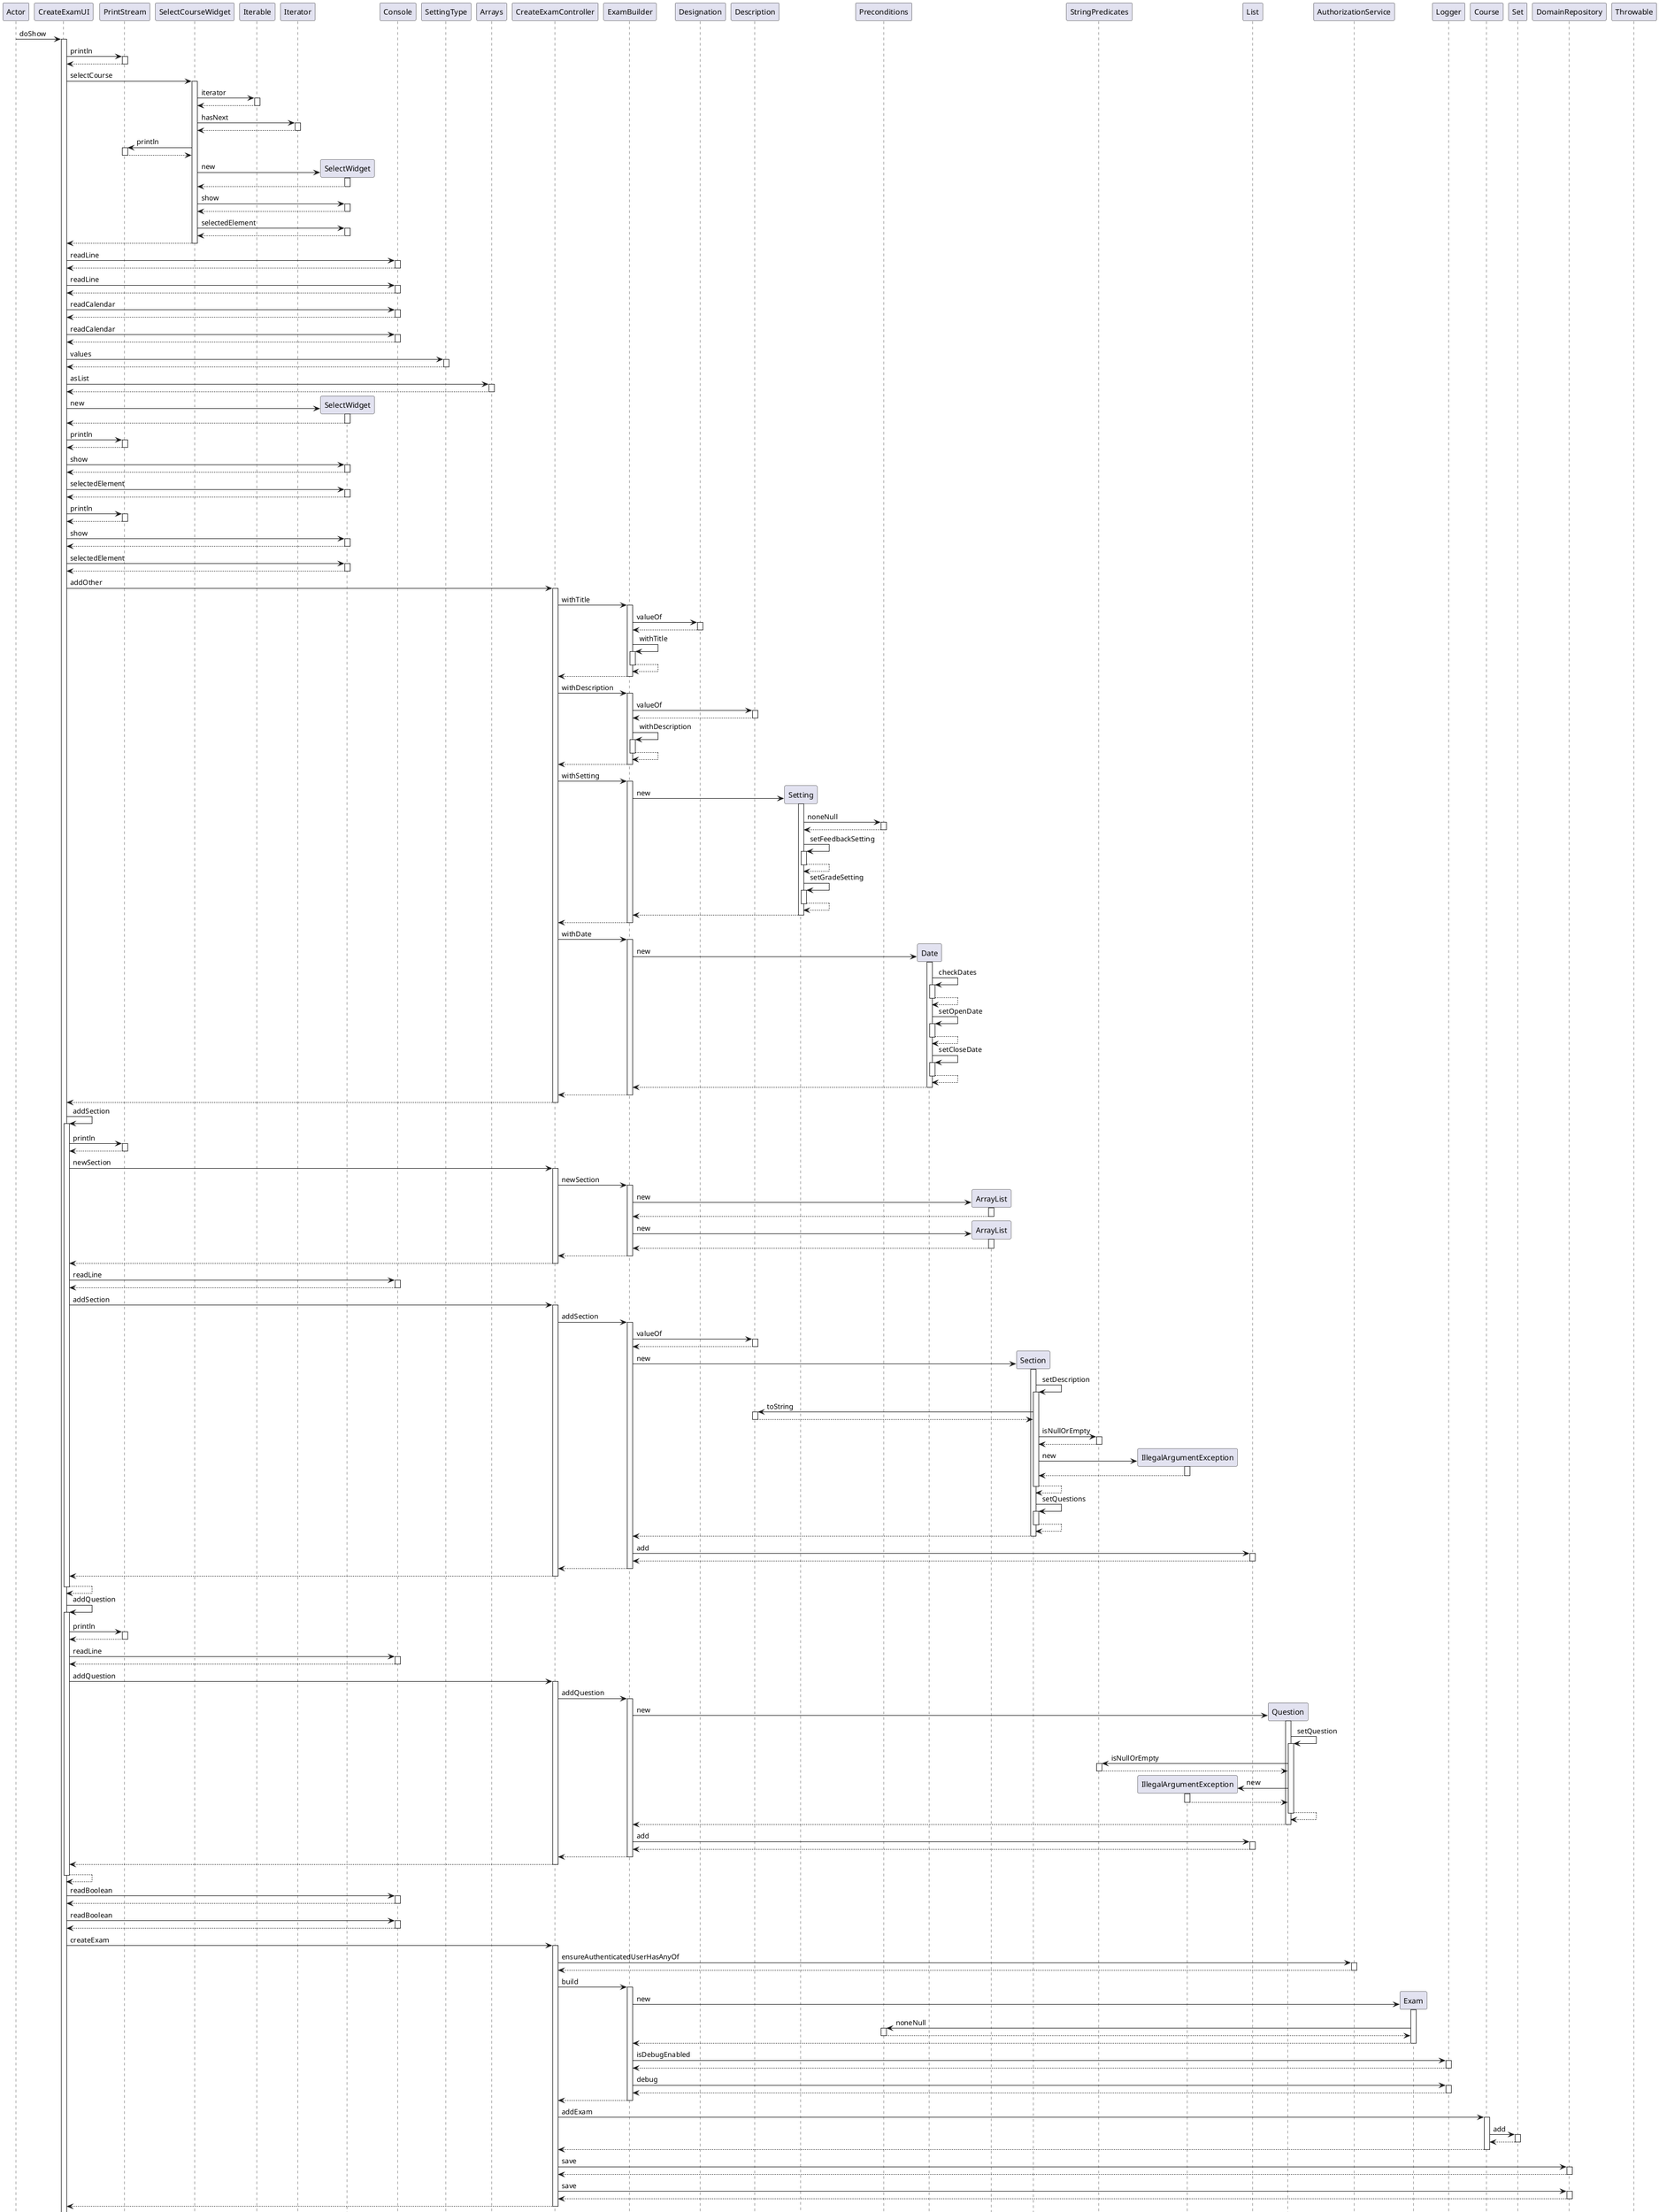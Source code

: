 @startuml
participant Actor
Actor -> CreateExamUI : doShow
activate CreateExamUI
CreateExamUI -> PrintStream : println
activate PrintStream
PrintStream --> CreateExamUI
deactivate PrintStream
CreateExamUI -> SelectCourseWidget : selectCourse
activate SelectCourseWidget
SelectCourseWidget -> Iterable : iterator
activate Iterable
Iterable --> SelectCourseWidget
deactivate Iterable
SelectCourseWidget -> Iterator : hasNext
activate Iterator
Iterator --> SelectCourseWidget
deactivate Iterator
SelectCourseWidget -> PrintStream : println
activate PrintStream
PrintStream --> SelectCourseWidget
deactivate PrintStream
create SelectWidget
SelectCourseWidget -> SelectWidget : new
activate SelectWidget
SelectWidget --> SelectCourseWidget
deactivate SelectWidget
SelectCourseWidget -> SelectWidget : show
activate SelectWidget
SelectWidget --> SelectCourseWidget
deactivate SelectWidget
SelectCourseWidget -> SelectWidget : selectedElement
activate SelectWidget
SelectWidget --> SelectCourseWidget
deactivate SelectWidget
SelectCourseWidget --> CreateExamUI
deactivate SelectCourseWidget
CreateExamUI -> Console : readLine
activate Console
Console --> CreateExamUI
deactivate Console
CreateExamUI -> Console : readLine
activate Console
Console --> CreateExamUI
deactivate Console
CreateExamUI -> Console : readCalendar
activate Console
Console --> CreateExamUI
deactivate Console
CreateExamUI -> Console : readCalendar
activate Console
Console --> CreateExamUI
deactivate Console
CreateExamUI -> SettingType : values
activate SettingType
SettingType --> CreateExamUI
deactivate SettingType
CreateExamUI -> Arrays : asList
activate Arrays
Arrays --> CreateExamUI
deactivate Arrays
create SelectWidget
CreateExamUI -> SelectWidget : new
activate SelectWidget
SelectWidget --> CreateExamUI
deactivate SelectWidget
CreateExamUI -> PrintStream : println
activate PrintStream
PrintStream --> CreateExamUI
deactivate PrintStream
CreateExamUI -> SelectWidget : show
activate SelectWidget
SelectWidget --> CreateExamUI
deactivate SelectWidget
CreateExamUI -> SelectWidget : selectedElement
activate SelectWidget
SelectWidget --> CreateExamUI
deactivate SelectWidget
CreateExamUI -> PrintStream : println
activate PrintStream
PrintStream --> CreateExamUI
deactivate PrintStream
CreateExamUI -> SelectWidget : show
activate SelectWidget
SelectWidget --> CreateExamUI
deactivate SelectWidget
CreateExamUI -> SelectWidget : selectedElement
activate SelectWidget
SelectWidget --> CreateExamUI
deactivate SelectWidget
CreateExamUI -> CreateExamController : addOther
activate CreateExamController
CreateExamController -> ExamBuilder : withTitle
activate ExamBuilder
ExamBuilder -> Designation : valueOf
activate Designation
Designation --> ExamBuilder
deactivate Designation
ExamBuilder -> ExamBuilder : withTitle
activate ExamBuilder
ExamBuilder --> ExamBuilder
deactivate ExamBuilder
ExamBuilder --> CreateExamController
deactivate ExamBuilder
CreateExamController -> ExamBuilder : withDescription
activate ExamBuilder
ExamBuilder -> Description : valueOf
activate Description
Description --> ExamBuilder
deactivate Description
ExamBuilder -> ExamBuilder : withDescription
activate ExamBuilder
ExamBuilder --> ExamBuilder
deactivate ExamBuilder
ExamBuilder --> CreateExamController
deactivate ExamBuilder
CreateExamController -> ExamBuilder : withSetting
activate ExamBuilder
create Setting
ExamBuilder -> Setting : new
activate Setting
Setting -> Preconditions : noneNull
activate Preconditions
Preconditions --> Setting
deactivate Preconditions
Setting -> Setting : setFeedbackSetting
activate Setting
Setting --> Setting
deactivate Setting
Setting -> Setting : setGradeSetting
activate Setting
Setting --> Setting
deactivate Setting
Setting --> ExamBuilder
deactivate Setting
ExamBuilder --> CreateExamController
deactivate ExamBuilder
CreateExamController -> ExamBuilder : withDate
activate ExamBuilder
create Date
ExamBuilder -> Date : new
activate Date
Date -> Date : checkDates
activate Date
Date --> Date
deactivate Date
Date -> Date : setOpenDate
activate Date
Date --> Date
deactivate Date
Date -> Date : setCloseDate
activate Date
Date --> Date
deactivate Date
Date --> ExamBuilder
deactivate Date
ExamBuilder --> CreateExamController
deactivate ExamBuilder
CreateExamController --> CreateExamUI
deactivate CreateExamController
CreateExamUI -> CreateExamUI : addSection
activate CreateExamUI
CreateExamUI -> PrintStream : println
activate PrintStream
PrintStream --> CreateExamUI
deactivate PrintStream
CreateExamUI -> CreateExamController : newSection
activate CreateExamController
CreateExamController -> ExamBuilder : newSection
activate ExamBuilder
create ArrayList
ExamBuilder -> ArrayList : new
activate ArrayList
ArrayList --> ExamBuilder
deactivate ArrayList
create ArrayList
ExamBuilder -> ArrayList : new
activate ArrayList
ArrayList --> ExamBuilder
deactivate ArrayList
ExamBuilder --> CreateExamController
deactivate ExamBuilder
CreateExamController --> CreateExamUI
deactivate CreateExamController
CreateExamUI -> Console : readLine
activate Console
Console --> CreateExamUI
deactivate Console
CreateExamUI -> CreateExamController : addSection
activate CreateExamController
CreateExamController -> ExamBuilder : addSection
activate ExamBuilder
ExamBuilder -> Description : valueOf
activate Description
Description --> ExamBuilder
deactivate Description
create Section
ExamBuilder -> Section : new
activate Section
Section -> Section : setDescription
activate Section
Section -> Description : toString
activate Description
Description --> Section
deactivate Description
Section -> StringPredicates : isNullOrEmpty
activate StringPredicates
StringPredicates --> Section
deactivate StringPredicates
create IllegalArgumentException
Section -> IllegalArgumentException : new
activate IllegalArgumentException
IllegalArgumentException --> Section
deactivate IllegalArgumentException
Section --> Section
deactivate Section
Section -> Section : setQuestions
activate Section
Section --> Section
deactivate Section
Section --> ExamBuilder
deactivate Section
ExamBuilder -> List : add
activate List
List --> ExamBuilder
deactivate List
ExamBuilder --> CreateExamController
deactivate ExamBuilder
CreateExamController --> CreateExamUI
deactivate CreateExamController
CreateExamUI --> CreateExamUI
deactivate CreateExamUI
CreateExamUI -> CreateExamUI : addQuestion
activate CreateExamUI
CreateExamUI -> PrintStream : println
activate PrintStream
PrintStream --> CreateExamUI
deactivate PrintStream
CreateExamUI -> Console : readLine
activate Console
Console --> CreateExamUI
deactivate Console
CreateExamUI -> CreateExamController : addQuestion
activate CreateExamController
CreateExamController -> ExamBuilder : addQuestion
activate ExamBuilder
create Question
ExamBuilder -> Question : new
activate Question
Question -> Question : setQuestion
activate Question
Question -> StringPredicates : isNullOrEmpty
activate StringPredicates
StringPredicates --> Question
deactivate StringPredicates
create IllegalArgumentException
Question -> IllegalArgumentException : new
activate IllegalArgumentException
IllegalArgumentException --> Question
deactivate IllegalArgumentException
Question --> Question
deactivate Question
Question --> ExamBuilder
deactivate Question
ExamBuilder -> List : add
activate List
List --> ExamBuilder
deactivate List
ExamBuilder --> CreateExamController
deactivate ExamBuilder
CreateExamController --> CreateExamUI
deactivate CreateExamController
CreateExamUI --> CreateExamUI
deactivate CreateExamUI
CreateExamUI -> Console : readBoolean
activate Console
Console --> CreateExamUI
deactivate Console
CreateExamUI -> Console : readBoolean
activate Console
Console --> CreateExamUI
deactivate Console
CreateExamUI -> CreateExamController : createExam
activate CreateExamController
CreateExamController -> AuthorizationService : ensureAuthenticatedUserHasAnyOf
activate AuthorizationService
AuthorizationService --> CreateExamController
deactivate AuthorizationService
CreateExamController -> ExamBuilder : build
activate ExamBuilder
create Exam
ExamBuilder -> Exam : new
activate Exam
Exam -> Preconditions : noneNull
activate Preconditions
Preconditions --> Exam
deactivate Preconditions
Exam --> ExamBuilder
deactivate Exam
ExamBuilder -> Logger : isDebugEnabled
activate Logger
Logger --> ExamBuilder
deactivate Logger
ExamBuilder -> Logger : debug
activate Logger
Logger --> ExamBuilder
deactivate Logger
ExamBuilder --> CreateExamController
deactivate ExamBuilder
CreateExamController -> Course : addExam
activate Course
Course -> Set : add
activate Set
Set --> Course
deactivate Set
Course --> CreateExamController
deactivate Course
CreateExamController -> DomainRepository : save
activate DomainRepository
DomainRepository --> CreateExamController
deactivate DomainRepository
CreateExamController -> DomainRepository : save
activate DomainRepository
DomainRepository --> CreateExamController
deactivate DomainRepository
CreateExamController --> CreateExamUI
deactivate CreateExamController
CreateExamUI -> PrintStream : println
activate PrintStream
PrintStream --> CreateExamUI
deactivate PrintStream
CreateExamUI -> PrintStream : println
activate PrintStream
PrintStream --> CreateExamUI
deactivate PrintStream
CreateExamUI -> PrintStream : println
activate PrintStream
PrintStream --> CreateExamUI
deactivate PrintStream
CreateExamUI -> Throwable : getMessage
activate Throwable
Throwable --> CreateExamUI
deactivate Throwable
return
@enduml